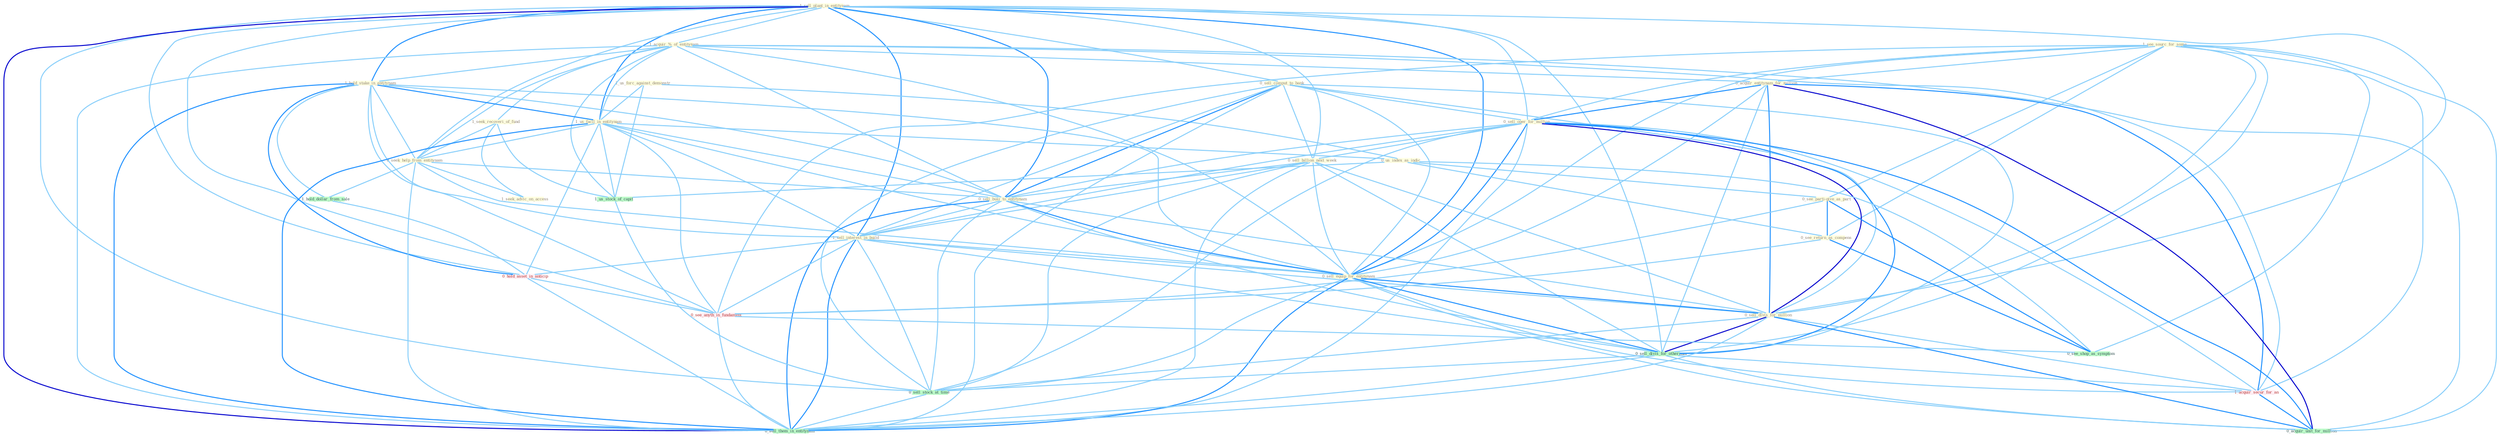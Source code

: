 Graph G{ 
    node
    [shape=polygon,style=filled,width=.5,height=.06,color="#BDFCC9",fixedsize=true,fontsize=4,
    fontcolor="#2f4f4f"];
    {node
    [color="#ffffe0", fontcolor="#8b7d6b"] "1_sell_plant_in_entitynam " "1_us_forc_against_demonstr " "0_sell_comput_to_bank " "1_acquir_%_of_entitynam " "1_seek_recoveri_of_fund " "1_hold_stake_in_entitynam " "1_see_sourc_for_some " "1_us_facil_in_entitynam " "0_acquir_entitynam_for_million " "0_sell_oper_for_million " "0_sell_billion_next_week " "0_us_index_as_indic " "0_seek_help_from_entitynam " "0_see_parti-give_as_part " "0_sell_busi_to_entitynam " "1_sell_interest_in_build " "0_sell_equip_for_entitynam " "1_seek_advic_on_access " "0_sell_divis_for_million " "0_see_return_as_compens "}
{node [color="#fff0f5", fontcolor="#b22222"] "1_acquir_secur_for_an " "0_hold_asset_in_anticip " "0_see_anyth_in_fundament "}
edge [color="#B0E2FF"];

	"1_sell_plant_in_entitynam " -- "0_sell_comput_to_bank " [w="1", color="#87cefa" ];
	"1_sell_plant_in_entitynam " -- "1_acquir_%_of_entitynam " [w="1", color="#87cefa" ];
	"1_sell_plant_in_entitynam " -- "1_hold_stake_in_entitynam " [w="2", color="#1e90ff" , len=0.8];
	"1_sell_plant_in_entitynam " -- "1_us_facil_in_entitynam " [w="2", color="#1e90ff" , len=0.8];
	"1_sell_plant_in_entitynam " -- "0_sell_oper_for_million " [w="1", color="#87cefa" ];
	"1_sell_plant_in_entitynam " -- "0_sell_billion_next_week " [w="1", color="#87cefa" ];
	"1_sell_plant_in_entitynam " -- "0_seek_help_from_entitynam " [w="1", color="#87cefa" ];
	"1_sell_plant_in_entitynam " -- "0_sell_busi_to_entitynam " [w="2", color="#1e90ff" , len=0.8];
	"1_sell_plant_in_entitynam " -- "1_sell_interest_in_build " [w="2", color="#1e90ff" , len=0.8];
	"1_sell_plant_in_entitynam " -- "0_sell_equip_for_entitynam " [w="2", color="#1e90ff" , len=0.8];
	"1_sell_plant_in_entitynam " -- "0_sell_divis_for_million " [w="1", color="#87cefa" ];
	"1_sell_plant_in_entitynam " -- "0_sell_divis_for_othernum " [w="1", color="#87cefa" ];
	"1_sell_plant_in_entitynam " -- "0_hold_asset_in_anticip " [w="1", color="#87cefa" ];
	"1_sell_plant_in_entitynam " -- "0_sell_stock_at_time " [w="1", color="#87cefa" ];
	"1_sell_plant_in_entitynam " -- "0_see_anyth_in_fundament " [w="1", color="#87cefa" ];
	"1_sell_plant_in_entitynam " -- "0_sell_them_in_entitynam " [w="3", color="#0000cd" , len=0.6];
	"1_us_forc_against_demonstr " -- "1_us_facil_in_entitynam " [w="1", color="#87cefa" ];
	"1_us_forc_against_demonstr " -- "0_us_index_as_indic " [w="1", color="#87cefa" ];
	"1_us_forc_against_demonstr " -- "1_us_stock_of_capit " [w="1", color="#87cefa" ];
	"0_sell_comput_to_bank " -- "0_sell_oper_for_million " [w="1", color="#87cefa" ];
	"0_sell_comput_to_bank " -- "0_sell_billion_next_week " [w="1", color="#87cefa" ];
	"0_sell_comput_to_bank " -- "0_sell_busi_to_entitynam " [w="2", color="#1e90ff" , len=0.8];
	"0_sell_comput_to_bank " -- "1_sell_interest_in_build " [w="1", color="#87cefa" ];
	"0_sell_comput_to_bank " -- "0_sell_equip_for_entitynam " [w="1", color="#87cefa" ];
	"0_sell_comput_to_bank " -- "0_sell_divis_for_million " [w="1", color="#87cefa" ];
	"0_sell_comput_to_bank " -- "0_sell_divis_for_othernum " [w="1", color="#87cefa" ];
	"0_sell_comput_to_bank " -- "0_sell_stock_at_time " [w="1", color="#87cefa" ];
	"0_sell_comput_to_bank " -- "0_sell_them_in_entitynam " [w="1", color="#87cefa" ];
	"1_acquir_%_of_entitynam " -- "1_seek_recoveri_of_fund " [w="1", color="#87cefa" ];
	"1_acquir_%_of_entitynam " -- "1_hold_stake_in_entitynam " [w="1", color="#87cefa" ];
	"1_acquir_%_of_entitynam " -- "1_us_facil_in_entitynam " [w="1", color="#87cefa" ];
	"1_acquir_%_of_entitynam " -- "0_acquir_entitynam_for_million " [w="1", color="#87cefa" ];
	"1_acquir_%_of_entitynam " -- "0_seek_help_from_entitynam " [w="1", color="#87cefa" ];
	"1_acquir_%_of_entitynam " -- "0_sell_busi_to_entitynam " [w="1", color="#87cefa" ];
	"1_acquir_%_of_entitynam " -- "0_sell_equip_for_entitynam " [w="1", color="#87cefa" ];
	"1_acquir_%_of_entitynam " -- "1_acquir_secur_for_an " [w="1", color="#87cefa" ];
	"1_acquir_%_of_entitynam " -- "1_us_stock_of_capit " [w="1", color="#87cefa" ];
	"1_acquir_%_of_entitynam " -- "0_acquir_unit_for_million " [w="1", color="#87cefa" ];
	"1_acquir_%_of_entitynam " -- "0_sell_them_in_entitynam " [w="1", color="#87cefa" ];
	"1_seek_recoveri_of_fund " -- "0_seek_help_from_entitynam " [w="1", color="#87cefa" ];
	"1_seek_recoveri_of_fund " -- "1_seek_advic_on_access " [w="1", color="#87cefa" ];
	"1_seek_recoveri_of_fund " -- "1_us_stock_of_capit " [w="1", color="#87cefa" ];
	"1_hold_stake_in_entitynam " -- "1_us_facil_in_entitynam " [w="2", color="#1e90ff" , len=0.8];
	"1_hold_stake_in_entitynam " -- "0_seek_help_from_entitynam " [w="1", color="#87cefa" ];
	"1_hold_stake_in_entitynam " -- "0_sell_busi_to_entitynam " [w="1", color="#87cefa" ];
	"1_hold_stake_in_entitynam " -- "1_sell_interest_in_build " [w="1", color="#87cefa" ];
	"1_hold_stake_in_entitynam " -- "0_sell_equip_for_entitynam " [w="1", color="#87cefa" ];
	"1_hold_stake_in_entitynam " -- "1_hold_dollar_from_sale " [w="1", color="#87cefa" ];
	"1_hold_stake_in_entitynam " -- "0_hold_asset_in_anticip " [w="2", color="#1e90ff" , len=0.8];
	"1_hold_stake_in_entitynam " -- "0_see_anyth_in_fundament " [w="1", color="#87cefa" ];
	"1_hold_stake_in_entitynam " -- "0_sell_them_in_entitynam " [w="2", color="#1e90ff" , len=0.8];
	"1_see_sourc_for_some " -- "0_acquir_entitynam_for_million " [w="1", color="#87cefa" ];
	"1_see_sourc_for_some " -- "0_sell_oper_for_million " [w="1", color="#87cefa" ];
	"1_see_sourc_for_some " -- "0_see_parti-give_as_part " [w="1", color="#87cefa" ];
	"1_see_sourc_for_some " -- "0_sell_equip_for_entitynam " [w="1", color="#87cefa" ];
	"1_see_sourc_for_some " -- "0_sell_divis_for_million " [w="1", color="#87cefa" ];
	"1_see_sourc_for_some " -- "0_see_return_as_compens " [w="1", color="#87cefa" ];
	"1_see_sourc_for_some " -- "0_sell_divis_for_othernum " [w="1", color="#87cefa" ];
	"1_see_sourc_for_some " -- "1_acquir_secur_for_an " [w="1", color="#87cefa" ];
	"1_see_sourc_for_some " -- "0_see_anyth_in_fundament " [w="1", color="#87cefa" ];
	"1_see_sourc_for_some " -- "0_acquir_unit_for_million " [w="1", color="#87cefa" ];
	"1_see_sourc_for_some " -- "0_see_shop_as_symptom " [w="1", color="#87cefa" ];
	"1_us_facil_in_entitynam " -- "0_us_index_as_indic " [w="1", color="#87cefa" ];
	"1_us_facil_in_entitynam " -- "0_seek_help_from_entitynam " [w="1", color="#87cefa" ];
	"1_us_facil_in_entitynam " -- "0_sell_busi_to_entitynam " [w="1", color="#87cefa" ];
	"1_us_facil_in_entitynam " -- "1_sell_interest_in_build " [w="1", color="#87cefa" ];
	"1_us_facil_in_entitynam " -- "0_sell_equip_for_entitynam " [w="1", color="#87cefa" ];
	"1_us_facil_in_entitynam " -- "1_us_stock_of_capit " [w="1", color="#87cefa" ];
	"1_us_facil_in_entitynam " -- "0_hold_asset_in_anticip " [w="1", color="#87cefa" ];
	"1_us_facil_in_entitynam " -- "0_see_anyth_in_fundament " [w="1", color="#87cefa" ];
	"1_us_facil_in_entitynam " -- "0_sell_them_in_entitynam " [w="2", color="#1e90ff" , len=0.8];
	"0_acquir_entitynam_for_million " -- "0_sell_oper_for_million " [w="2", color="#1e90ff" , len=0.8];
	"0_acquir_entitynam_for_million " -- "0_sell_equip_for_entitynam " [w="1", color="#87cefa" ];
	"0_acquir_entitynam_for_million " -- "0_sell_divis_for_million " [w="2", color="#1e90ff" , len=0.8];
	"0_acquir_entitynam_for_million " -- "0_sell_divis_for_othernum " [w="1", color="#87cefa" ];
	"0_acquir_entitynam_for_million " -- "1_acquir_secur_for_an " [w="2", color="#1e90ff" , len=0.8];
	"0_acquir_entitynam_for_million " -- "0_acquir_unit_for_million " [w="3", color="#0000cd" , len=0.6];
	"0_sell_oper_for_million " -- "0_sell_billion_next_week " [w="1", color="#87cefa" ];
	"0_sell_oper_for_million " -- "0_sell_busi_to_entitynam " [w="1", color="#87cefa" ];
	"0_sell_oper_for_million " -- "1_sell_interest_in_build " [w="1", color="#87cefa" ];
	"0_sell_oper_for_million " -- "0_sell_equip_for_entitynam " [w="2", color="#1e90ff" , len=0.8];
	"0_sell_oper_for_million " -- "0_sell_divis_for_million " [w="3", color="#0000cd" , len=0.6];
	"0_sell_oper_for_million " -- "0_sell_divis_for_othernum " [w="2", color="#1e90ff" , len=0.8];
	"0_sell_oper_for_million " -- "1_acquir_secur_for_an " [w="1", color="#87cefa" ];
	"0_sell_oper_for_million " -- "0_sell_stock_at_time " [w="1", color="#87cefa" ];
	"0_sell_oper_for_million " -- "0_acquir_unit_for_million " [w="2", color="#1e90ff" , len=0.8];
	"0_sell_oper_for_million " -- "0_sell_them_in_entitynam " [w="1", color="#87cefa" ];
	"0_sell_billion_next_week " -- "0_sell_busi_to_entitynam " [w="1", color="#87cefa" ];
	"0_sell_billion_next_week " -- "1_sell_interest_in_build " [w="1", color="#87cefa" ];
	"0_sell_billion_next_week " -- "0_sell_equip_for_entitynam " [w="1", color="#87cefa" ];
	"0_sell_billion_next_week " -- "0_sell_divis_for_million " [w="1", color="#87cefa" ];
	"0_sell_billion_next_week " -- "0_sell_divis_for_othernum " [w="1", color="#87cefa" ];
	"0_sell_billion_next_week " -- "0_sell_stock_at_time " [w="1", color="#87cefa" ];
	"0_sell_billion_next_week " -- "0_sell_them_in_entitynam " [w="1", color="#87cefa" ];
	"0_us_index_as_indic " -- "0_see_parti-give_as_part " [w="1", color="#87cefa" ];
	"0_us_index_as_indic " -- "0_see_return_as_compens " [w="1", color="#87cefa" ];
	"0_us_index_as_indic " -- "1_us_stock_of_capit " [w="1", color="#87cefa" ];
	"0_us_index_as_indic " -- "0_see_shop_as_symptom " [w="1", color="#87cefa" ];
	"0_seek_help_from_entitynam " -- "0_sell_busi_to_entitynam " [w="1", color="#87cefa" ];
	"0_seek_help_from_entitynam " -- "0_sell_equip_for_entitynam " [w="1", color="#87cefa" ];
	"0_seek_help_from_entitynam " -- "1_seek_advic_on_access " [w="1", color="#87cefa" ];
	"0_seek_help_from_entitynam " -- "1_hold_dollar_from_sale " [w="1", color="#87cefa" ];
	"0_seek_help_from_entitynam " -- "0_sell_them_in_entitynam " [w="1", color="#87cefa" ];
	"0_see_parti-give_as_part " -- "0_see_return_as_compens " [w="2", color="#1e90ff" , len=0.8];
	"0_see_parti-give_as_part " -- "0_see_anyth_in_fundament " [w="1", color="#87cefa" ];
	"0_see_parti-give_as_part " -- "0_see_shop_as_symptom " [w="2", color="#1e90ff" , len=0.8];
	"0_sell_busi_to_entitynam " -- "1_sell_interest_in_build " [w="1", color="#87cefa" ];
	"0_sell_busi_to_entitynam " -- "0_sell_equip_for_entitynam " [w="2", color="#1e90ff" , len=0.8];
	"0_sell_busi_to_entitynam " -- "0_sell_divis_for_million " [w="1", color="#87cefa" ];
	"0_sell_busi_to_entitynam " -- "0_sell_divis_for_othernum " [w="1", color="#87cefa" ];
	"0_sell_busi_to_entitynam " -- "0_sell_stock_at_time " [w="1", color="#87cefa" ];
	"0_sell_busi_to_entitynam " -- "0_sell_them_in_entitynam " [w="2", color="#1e90ff" , len=0.8];
	"1_sell_interest_in_build " -- "0_sell_equip_for_entitynam " [w="1", color="#87cefa" ];
	"1_sell_interest_in_build " -- "0_sell_divis_for_million " [w="1", color="#87cefa" ];
	"1_sell_interest_in_build " -- "0_sell_divis_for_othernum " [w="1", color="#87cefa" ];
	"1_sell_interest_in_build " -- "0_hold_asset_in_anticip " [w="1", color="#87cefa" ];
	"1_sell_interest_in_build " -- "0_sell_stock_at_time " [w="1", color="#87cefa" ];
	"1_sell_interest_in_build " -- "0_see_anyth_in_fundament " [w="1", color="#87cefa" ];
	"1_sell_interest_in_build " -- "0_sell_them_in_entitynam " [w="2", color="#1e90ff" , len=0.8];
	"0_sell_equip_for_entitynam " -- "0_sell_divis_for_million " [w="2", color="#1e90ff" , len=0.8];
	"0_sell_equip_for_entitynam " -- "0_sell_divis_for_othernum " [w="2", color="#1e90ff" , len=0.8];
	"0_sell_equip_for_entitynam " -- "1_acquir_secur_for_an " [w="1", color="#87cefa" ];
	"0_sell_equip_for_entitynam " -- "0_sell_stock_at_time " [w="1", color="#87cefa" ];
	"0_sell_equip_for_entitynam " -- "0_acquir_unit_for_million " [w="1", color="#87cefa" ];
	"0_sell_equip_for_entitynam " -- "0_sell_them_in_entitynam " [w="2", color="#1e90ff" , len=0.8];
	"0_sell_divis_for_million " -- "0_sell_divis_for_othernum " [w="3", color="#0000cd" , len=0.6];
	"0_sell_divis_for_million " -- "1_acquir_secur_for_an " [w="1", color="#87cefa" ];
	"0_sell_divis_for_million " -- "0_sell_stock_at_time " [w="1", color="#87cefa" ];
	"0_sell_divis_for_million " -- "0_acquir_unit_for_million " [w="2", color="#1e90ff" , len=0.8];
	"0_sell_divis_for_million " -- "0_sell_them_in_entitynam " [w="1", color="#87cefa" ];
	"0_see_return_as_compens " -- "0_see_anyth_in_fundament " [w="1", color="#87cefa" ];
	"0_see_return_as_compens " -- "0_see_shop_as_symptom " [w="2", color="#1e90ff" , len=0.8];
	"0_sell_divis_for_othernum " -- "1_acquir_secur_for_an " [w="1", color="#87cefa" ];
	"0_sell_divis_for_othernum " -- "0_sell_stock_at_time " [w="1", color="#87cefa" ];
	"0_sell_divis_for_othernum " -- "0_acquir_unit_for_million " [w="1", color="#87cefa" ];
	"0_sell_divis_for_othernum " -- "0_sell_them_in_entitynam " [w="1", color="#87cefa" ];
	"1_acquir_secur_for_an " -- "0_acquir_unit_for_million " [w="2", color="#1e90ff" , len=0.8];
	"1_us_stock_of_capit " -- "0_sell_stock_at_time " [w="1", color="#87cefa" ];
	"1_hold_dollar_from_sale " -- "0_hold_asset_in_anticip " [w="1", color="#87cefa" ];
	"0_hold_asset_in_anticip " -- "0_see_anyth_in_fundament " [w="1", color="#87cefa" ];
	"0_hold_asset_in_anticip " -- "0_sell_them_in_entitynam " [w="1", color="#87cefa" ];
	"0_sell_stock_at_time " -- "0_sell_them_in_entitynam " [w="1", color="#87cefa" ];
	"0_see_anyth_in_fundament " -- "0_see_shop_as_symptom " [w="1", color="#87cefa" ];
	"0_see_anyth_in_fundament " -- "0_sell_them_in_entitynam " [w="1", color="#87cefa" ];
}